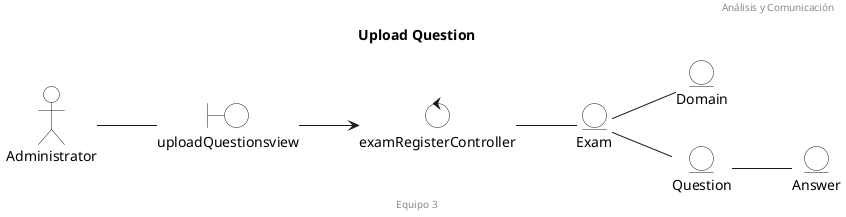 @startuml Clases de Analisis y Colaboracion

left to right direction


skinparam EntityBackgroundColor white
skinparam BoundaryBackgroundColor white
skinparam ControlBackgroundColor white
skinparam ActorBackgroundColor white

title Upload Question
header Análisis y Comunicación
footer Equipo 3
actor "Administrator" as ad
boundary "uploadQuestionsview" as cView
control "examRegisterController" as c

entity Exam
entity Domain
entity Question
entity Answer


ad -- cView
cView --> c

c -- Exam
Exam -- Domain
Exam -- Question
Question -- Answer

newpage
left to right direction

title Course Register
header Análisis y Comunicación
footer Equipo 3

actor "Administrator" as ad
boundary "courseRegisterView" as crv

control "controller" as c

entity course
entity Category


ad -- crv
crv -- c
c -- course
course -- Category


newpage
left to right direction

title Create Exam
header Análisis y Comunicación
footer Equipo 3


actor "Administrator" as ad
boundary "CreateExamView" as cev
boundary "adminCoursesViews" as cv

control "examRegistrationController" as c

entity Course
entity Domain
entity Exam

ad -- cv
cv -- cev
cev -- c
c -- Course
Course -- Exam
Exam -- Domain

newpage
left to right direction

title Upload Question
header Análisis y Comunicación
footer Equipo 3


actor "Administrator" as ad

boundary "uploadQuestionView" as uqv

entity Domain
entity Exam
entity Questions
entity Answer

control "controller"




@enduml